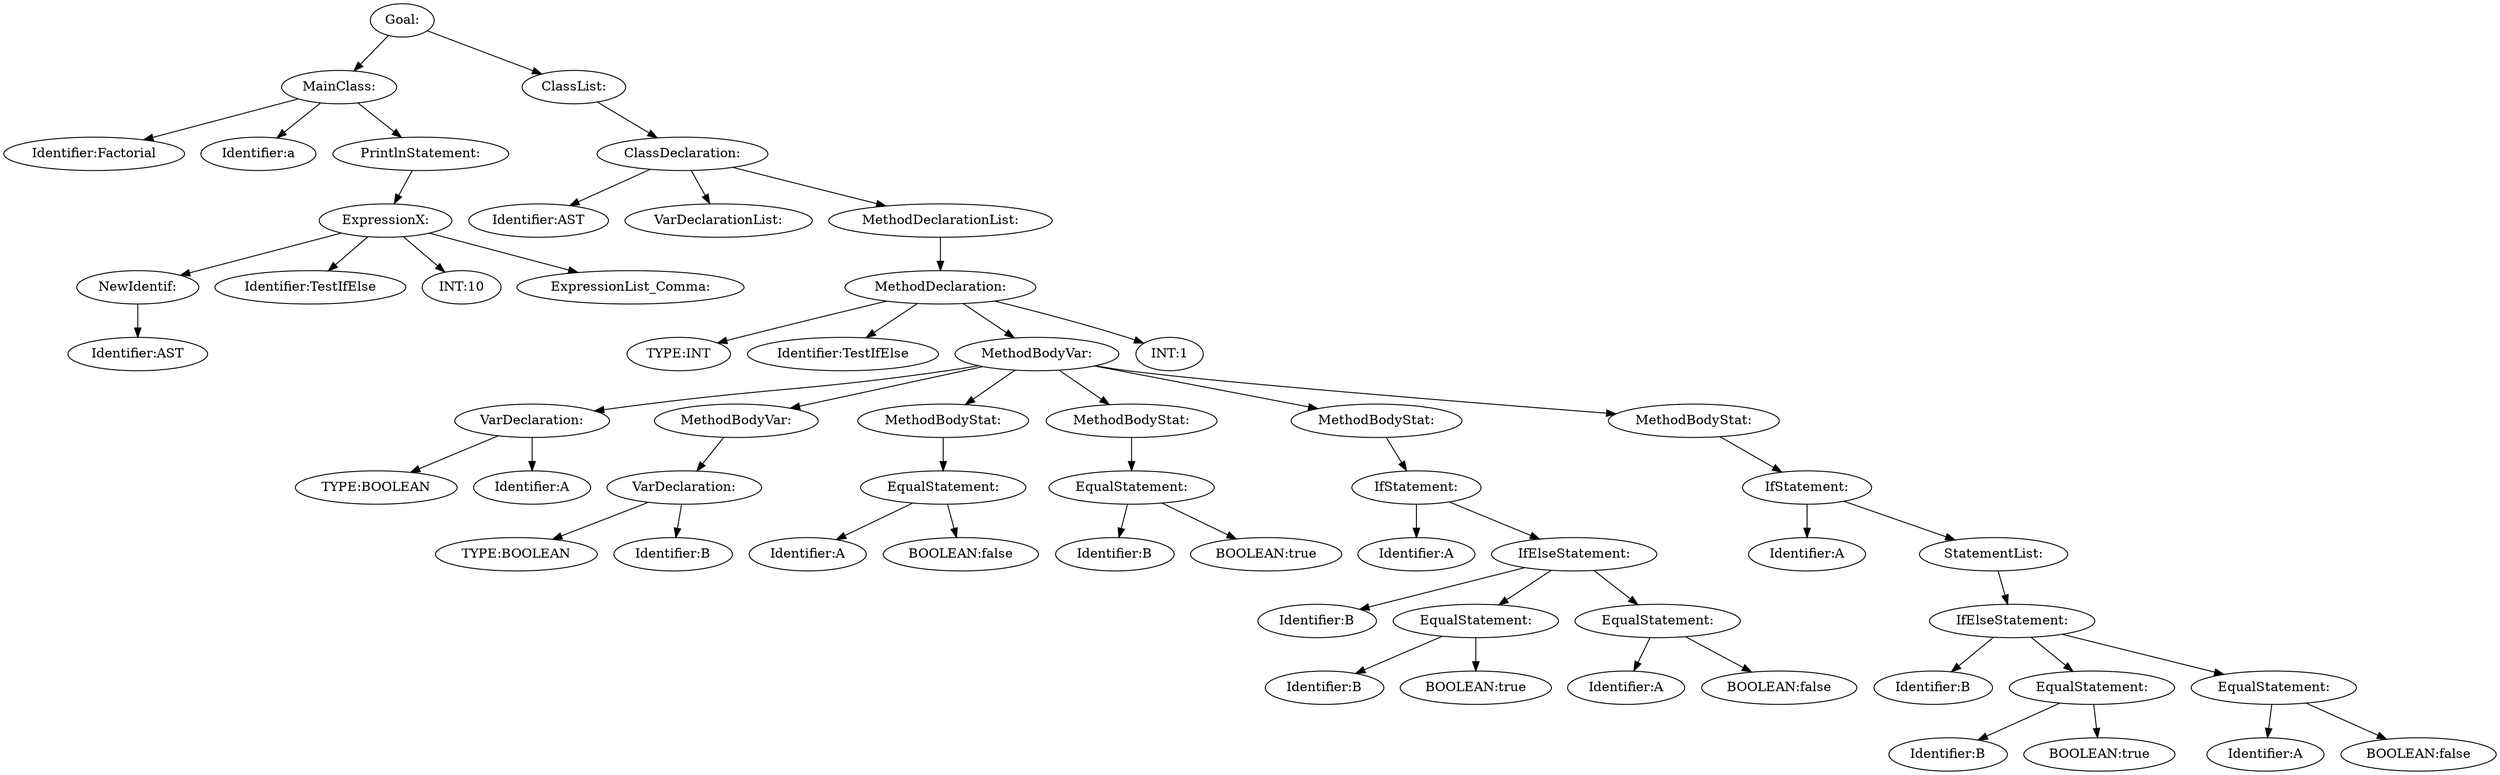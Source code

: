 digraph {
n0 [label="Goal:"];
n1 [label="MainClass:"];
n2 [label="Identifier:Factorial"];
n1 -> n2
n3 [label="Identifier:a"];
n1 -> n3
n4 [label="PrintlnStatement:"];
n5 [label="ExpressionX:"];
n6 [label="NewIdentif:"];
n7 [label="Identifier:AST"];
n6 -> n7
n5 -> n6
n8 [label="Identifier:TestIfElse"];
n5 -> n8
n9 [label="INT:10"];
n5 -> n9
n10 [label="ExpressionList_Comma:"];
n5 -> n10
n4 -> n5
n1 -> n4
n0 -> n1
n11 [label="ClassList:"];
n12 [label="ClassDeclaration:"];
n13 [label="Identifier:AST"];
n12 -> n13
n14 [label="VarDeclarationList:"];
n12 -> n14
n15 [label="MethodDeclarationList:"];
n16 [label="MethodDeclaration:"];
n17 [label="TYPE:INT"];
n16 -> n17
n18 [label="Identifier:TestIfElse"];
n16 -> n18
n19 [label="MethodBodyVar:"];
n20 [label="VarDeclaration:"];
n21 [label="TYPE:BOOLEAN"];
n20 -> n21
n22 [label="Identifier:A"];
n20 -> n22
n19 -> n20
n23 [label="MethodBodyVar:"];
n24 [label="VarDeclaration:"];
n25 [label="TYPE:BOOLEAN"];
n24 -> n25
n26 [label="Identifier:B"];
n24 -> n26
n23 -> n24
n19 -> n23
n27 [label="MethodBodyStat:"];
n28 [label="EqualStatement:"];
n29 [label="Identifier:A"];
n28 -> n29
n30 [label="BOOLEAN:false"];
n28 -> n30
n27 -> n28
n19 -> n27
n31 [label="MethodBodyStat:"];
n32 [label="EqualStatement:"];
n33 [label="Identifier:B"];
n32 -> n33
n34 [label="BOOLEAN:true"];
n32 -> n34
n31 -> n32
n19 -> n31
n35 [label="MethodBodyStat:"];
n36 [label="IfStatement:"];
n37 [label="Identifier:A"];
n36 -> n37
n38 [label="IfElseStatement:"];
n39 [label="Identifier:B"];
n38 -> n39
n40 [label="EqualStatement:"];
n41 [label="Identifier:B"];
n40 -> n41
n42 [label="BOOLEAN:true"];
n40 -> n42
n38 -> n40
n43 [label="EqualStatement:"];
n44 [label="Identifier:A"];
n43 -> n44
n45 [label="BOOLEAN:false"];
n43 -> n45
n38 -> n43
n36 -> n38
n35 -> n36
n19 -> n35
n46 [label="MethodBodyStat:"];
n47 [label="IfStatement:"];
n48 [label="Identifier:A"];
n47 -> n48
n49 [label="StatementList:"];
n50 [label="IfElseStatement:"];
n51 [label="Identifier:B"];
n50 -> n51
n52 [label="EqualStatement:"];
n53 [label="Identifier:B"];
n52 -> n53
n54 [label="BOOLEAN:true"];
n52 -> n54
n50 -> n52
n55 [label="EqualStatement:"];
n56 [label="Identifier:A"];
n55 -> n56
n57 [label="BOOLEAN:false"];
n55 -> n57
n50 -> n55
n49 -> n50
n47 -> n49
n46 -> n47
n19 -> n46
n16 -> n19
n58 [label="INT:1"];
n16 -> n58
n15 -> n16
n12 -> n15
n11 -> n12
n0 -> n11
}
